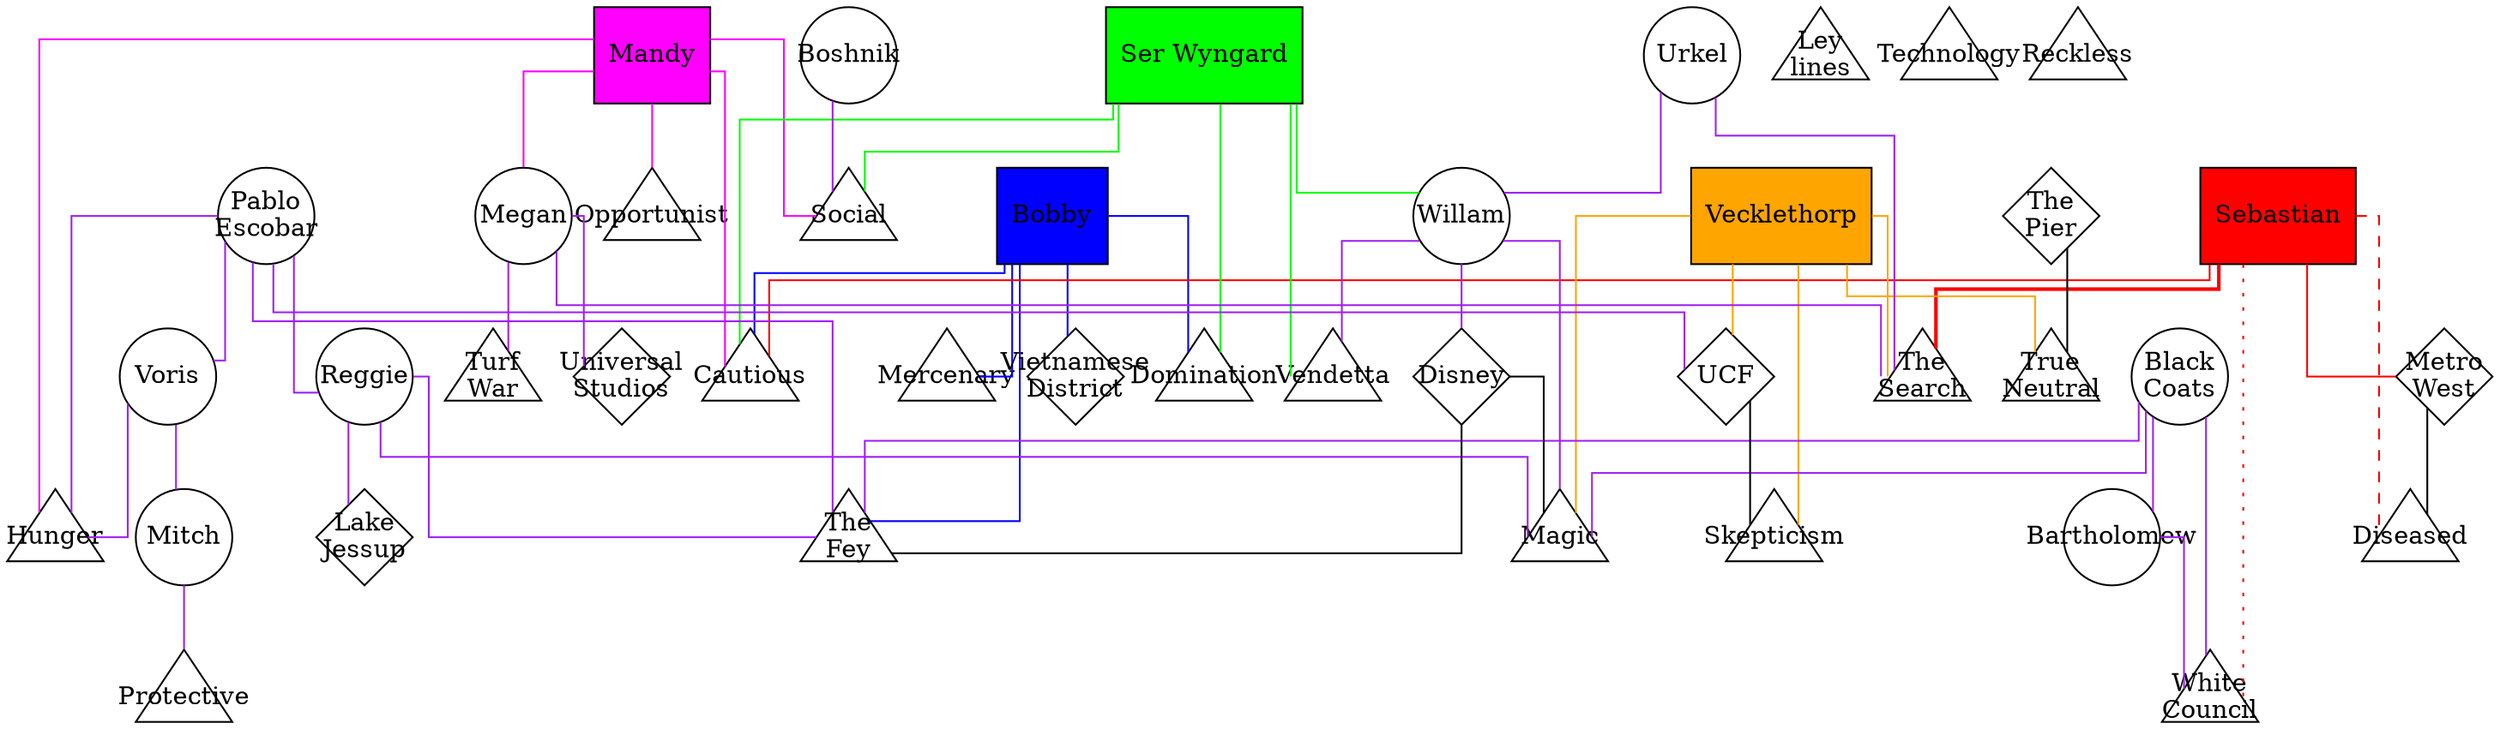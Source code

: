 graph might_of_aurora
{
	graph [overlap=scale, splines=ortho]
	node [fixedsize="true", width="0.75", height="0.75"]

// ==================== PLAYER CHARACTERS ====================
	subgraph pcs
	{
		node [fixedsize="false", shape=box, style="filled"]
		mandy [label="Mandy", fillcolor="magenta"]
		bobby [label="Bobby", fillcolor="blue"]
		sebastian [label="Sebastian", fillcolor="red"]
		vecklethorp [label="Vecklethorp", fillcolor="orange"]
		wyngard [label="Ser Wyngard", fillcolor="green"]
	}

// ==================== ASPECTS ====================
	subgraph aspects
	{
		node [shape=triangle, regular=true]
		search [label="The\nSearch"]
		war [label="Turf\nWar"]
		magic [label="Magic"]
		fey [label="The\nFey"]
		lines [label="Ley\nlines"]
		domination [label="Domination"]
		vendetta [label="Vendetta"]
		opportunist [label="Opportunist"]
		hunger [label="Hunger"]
		diseased [label="Diseased"]
		mercenary [label="Mercenary"]
		council [label="White\nCouncil"]
		cautious [label="Cautious"]
		neutral [label="True\nNeutral"]
		skepticism [label="Skepticism"]
		social [label="Social"]
		protective [label="Protective"]
		technology [label="Technology"]
		reckless [label="Reckless"]
	}

// ==================== FACES ====================
	subgraph faces
	{
		node [shape="circle"]
		urkel [label="Urkel"]
		megan [label="Megan"]
		willam [label="Willam"]
		coats [label="Black\nCoats"]
		escobar [label="Pablo\nEscobar"]
		reggie [label="Reggie"]
		bartholomew [label="Bartholomew"]
		boshnik [label="Boshnik"]
		voris [label="Voris"]
		mitch [label="Mitch"]
	}

// ==================== LOCATIONS ====================
	subgraph locations
	{
		node [shape="diamond"]
		ucf [label="UCF"]
		universal [label="Universal\nStudios"]
		disney [label="Disney"]
		pier [label="The\nPier"]
		metro [label="Metro\nWest"]
		jessup [label="Lake\nJessup"]
		viet [label="Vietnamese\nDistrict"]
	}

// ==================== PLAYER CHARACTER GROUPS ====================

	// Mandy (Travis)
	subgraph mandy_links
	{
		edge [color="magenta"]
		mandy
		mandy -- hunger
		mandy -- cautious
		mandy -- opportunist
		mandy -- social
		mandy -- megan
	}

	// Bobby (Steve)
	subgraph bobby_links
	{
		edge [color="blue"]
		bobby
		bobby -- fey
		bobby -- domination
		bobby -- cautious
		bobby -- mercenary
		bobby -- viet
	}

	// Sebastian (Roscoe)
	subgraph sebastian_links
	{
		edge [color="red"]
		sebastian

		// High Concept
		sebastian -- search [style="bold"]

		// Motivation
		sebastian -- diseased [style="dashed"]

		// Trouble
		sebastian -- council [style="dotted"]

		// Aspects
		sebastian -- cautious

		// Locations
		sebastian -- metro

	}

	// Vecklethorp (Erik)
	subgraph vecklethorp_links
	{
		edge [color="orange"]
		vecklethorp
		vecklethorp -- search
		vecklethorp -- magic
		vecklethorp -- neutral
		vecklethorp -- skepticism
		vecklethorp -- ucf
	}

	// Wyngard (Chris)
	subgraph wyngard_links
	{
		edge [color="green"]
		wyngard
		wyngard -- vendetta
		wyngard -- domination
		wyngard -- cautious
		wyngard -- social
		wyngard -- willam
	}

// ==================== FACE GROUPS ====================
	subgraph face_links
	{
		edge [color="purple"]
		urkel -- search
		urkel -- willam
		megan -- search
		megan -- war
		megan -- universal
		willam -- vendetta
		willam -- disney
		willam -- magic
		coats -- magic
		coats -- bartholomew
		coats -- council
		coats -- fey
		escobar -- ucf
		escobar -- fey
		escobar -- voris
		escobar -- reggie
		escobar -- hunger
		reggie -- jessup
		reggie -- magic
		reggie -- fey
		bartholomew -- council
		boshnik -- social
		voris -- hunger
		voris -- mitch
		mitch -- protective
	}

// ==================== LOCATION GROUPS ====================

	subgraph location_links
	{
		ucf -- skepticism
		disney -- fey
		disney -- magic
		pier -- neutral
		metro -- diseased
	}

}

/*graph g {
	a -- b
	a [label="hello",shape=ellipse,fillcolor="burlywood",style="filled"];
	b [label="graphviz",shape=box,fillcolor="palegreen",style="filled,rounded"];
}*/
